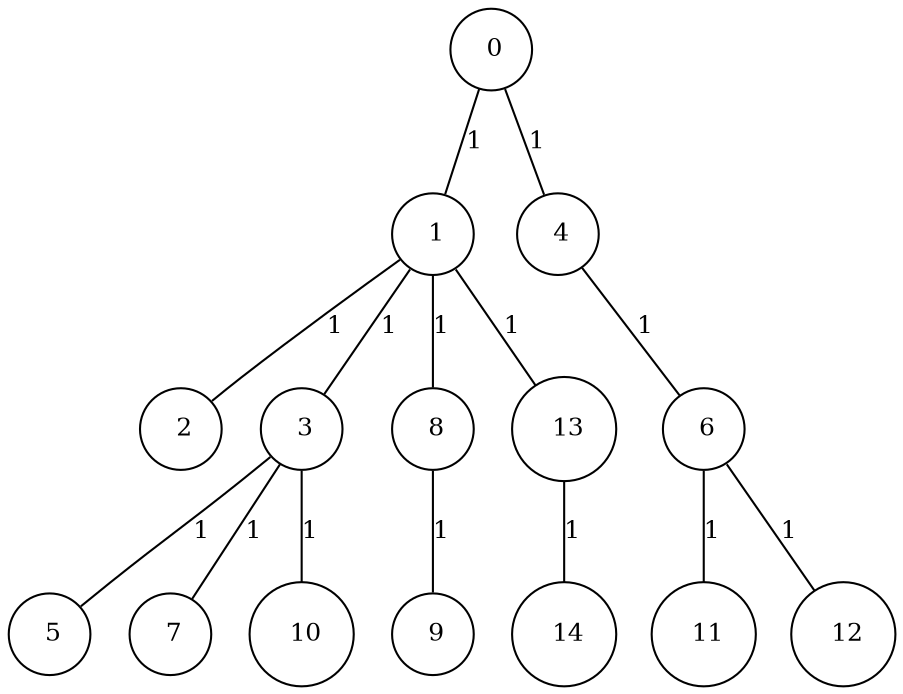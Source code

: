 graph G {
size="8.5,11;"
ratio = "expand;"
fixedsize="true;"
overlap="scale;"
node[shape=circle,width=.12,hight=.12,fontsize=12]
edge[fontsize=12]

0[label=" 0" color=black, pos="2.6857217,0.94477756!"];
1[label=" 1" color=black, pos="1.8862024,0.11584575!"];
2[label=" 2" color=black, pos="2.66576,0.36999908!"];
3[label=" 3" color=black, pos="2.3324832,1.6557337!"];
4[label=" 4" color=black, pos="0.87802259,0.7416894!"];
5[label=" 5" color=black, pos="2.31544,1.1190518!"];
6[label=" 6" color=black, pos="0.12480733,0.46479821!"];
7[label=" 7" color=black, pos="1.8191824,1.3219525!"];
8[label=" 8" color=black, pos="1.4823027,2.4849063!"];
9[label=" 9" color=black, pos="0.98710698,0.5033991!"];
10[label=" 10" color=black, pos="0.23177537,0.44205764!"];
11[label=" 11" color=black, pos="2.645747,2.7173068!"];
12[label=" 12" color=black, pos="2.5211717,2.5866069!"];
13[label=" 13" color=black, pos="1.8056704,1.8305363!"];
14[label=" 14" color=black, pos="1.0837942,1.1874401!"];
0--1[label="1"]
0--4[label="1"]
1--2[label="1"]
1--3[label="1"]
1--8[label="1"]
1--13[label="1"]
3--5[label="1"]
3--7[label="1"]
3--10[label="1"]
4--6[label="1"]
6--11[label="1"]
6--12[label="1"]
8--9[label="1"]
13--14[label="1"]

}
